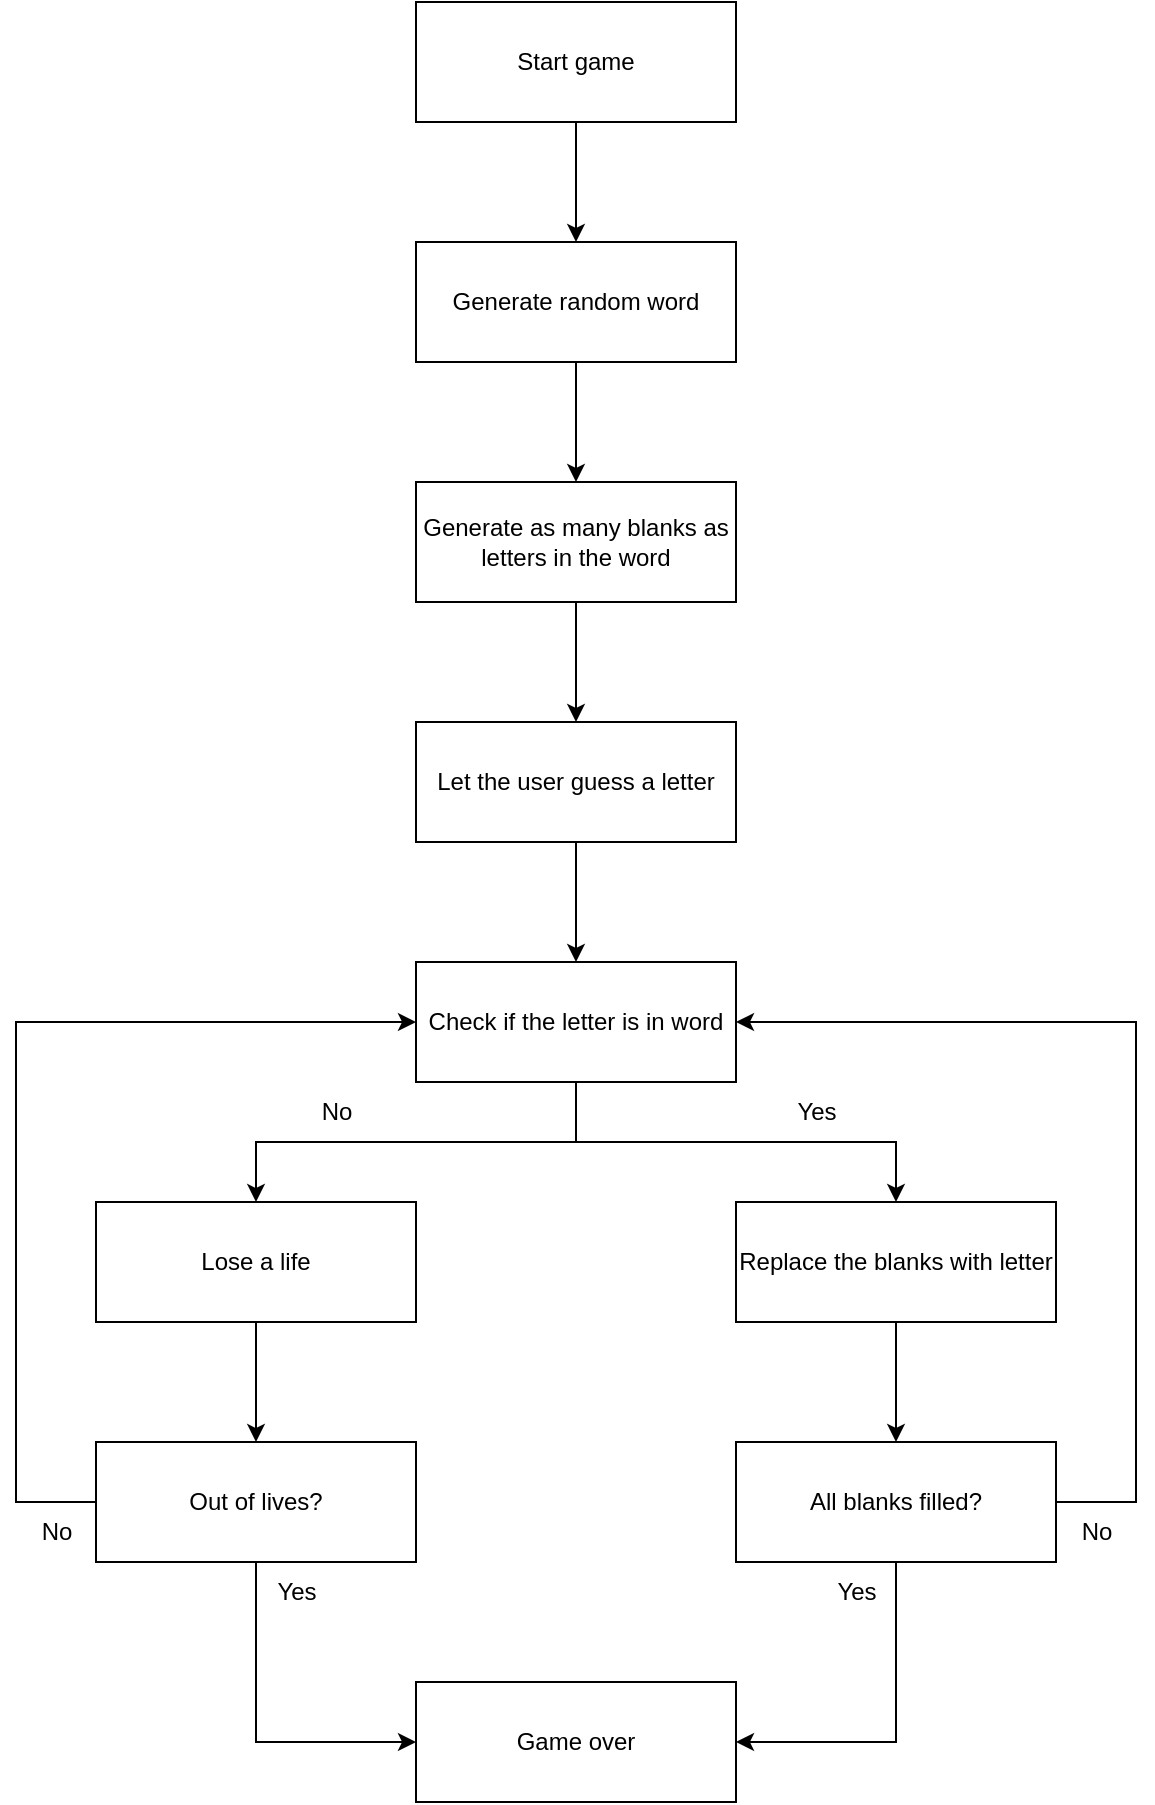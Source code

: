 <mxfile version="20.1.1" type="github">
  <diagram id="B9vkcCeWgGfELzokaTUt" name="Page-1">
    <mxGraphModel dx="1882" dy="982" grid="1" gridSize="10" guides="1" tooltips="1" connect="1" arrows="1" fold="1" page="1" pageScale="1" pageWidth="850" pageHeight="1100" math="0" shadow="0">
      <root>
        <mxCell id="0" />
        <mxCell id="1" parent="0" />
        <mxCell id="Ds8pJCFX1MpGEIdiu_Ss-23" style="edgeStyle=orthogonalEdgeStyle;rounded=0;orthogonalLoop=1;jettySize=auto;html=1;exitX=0.5;exitY=1;exitDx=0;exitDy=0;entryX=0.5;entryY=0;entryDx=0;entryDy=0;" edge="1" parent="1" source="Ds8pJCFX1MpGEIdiu_Ss-1" target="Ds8pJCFX1MpGEIdiu_Ss-21">
          <mxGeometry relative="1" as="geometry" />
        </mxCell>
        <mxCell id="Ds8pJCFX1MpGEIdiu_Ss-1" value="Start game" style="rounded=0;whiteSpace=wrap;html=1;" vertex="1" parent="1">
          <mxGeometry x="360" y="40" width="160" height="60" as="geometry" />
        </mxCell>
        <mxCell id="Ds8pJCFX1MpGEIdiu_Ss-11" style="edgeStyle=orthogonalEdgeStyle;rounded=0;orthogonalLoop=1;jettySize=auto;html=1;exitX=0.5;exitY=1;exitDx=0;exitDy=0;entryX=0.5;entryY=0;entryDx=0;entryDy=0;" edge="1" parent="1" source="Ds8pJCFX1MpGEIdiu_Ss-4" target="Ds8pJCFX1MpGEIdiu_Ss-5">
          <mxGeometry relative="1" as="geometry" />
        </mxCell>
        <mxCell id="Ds8pJCFX1MpGEIdiu_Ss-4" value="Let the user guess a letter" style="rounded=0;whiteSpace=wrap;html=1;" vertex="1" parent="1">
          <mxGeometry x="360" y="400" width="160" height="60" as="geometry" />
        </mxCell>
        <mxCell id="Ds8pJCFX1MpGEIdiu_Ss-34" style="edgeStyle=orthogonalEdgeStyle;rounded=0;orthogonalLoop=1;jettySize=auto;html=1;entryX=0.5;entryY=0;entryDx=0;entryDy=0;" edge="1" parent="1" source="Ds8pJCFX1MpGEIdiu_Ss-5" target="Ds8pJCFX1MpGEIdiu_Ss-30">
          <mxGeometry relative="1" as="geometry">
            <mxPoint x="280" y="630" as="targetPoint" />
          </mxGeometry>
        </mxCell>
        <mxCell id="Ds8pJCFX1MpGEIdiu_Ss-35" style="edgeStyle=orthogonalEdgeStyle;rounded=0;orthogonalLoop=1;jettySize=auto;html=1;exitX=0.5;exitY=1;exitDx=0;exitDy=0;" edge="1" parent="1" source="Ds8pJCFX1MpGEIdiu_Ss-5" target="Ds8pJCFX1MpGEIdiu_Ss-29">
          <mxGeometry relative="1" as="geometry" />
        </mxCell>
        <mxCell id="Ds8pJCFX1MpGEIdiu_Ss-5" value="Check if the letter is in word" style="rounded=0;whiteSpace=wrap;html=1;" vertex="1" parent="1">
          <mxGeometry x="360" y="520" width="160" height="60" as="geometry" />
        </mxCell>
        <mxCell id="Ds8pJCFX1MpGEIdiu_Ss-24" style="edgeStyle=orthogonalEdgeStyle;rounded=0;orthogonalLoop=1;jettySize=auto;html=1;exitX=0.5;exitY=1;exitDx=0;exitDy=0;" edge="1" parent="1" source="Ds8pJCFX1MpGEIdiu_Ss-21" target="Ds8pJCFX1MpGEIdiu_Ss-22">
          <mxGeometry relative="1" as="geometry" />
        </mxCell>
        <mxCell id="Ds8pJCFX1MpGEIdiu_Ss-21" value="Generate random word" style="rounded=0;whiteSpace=wrap;html=1;" vertex="1" parent="1">
          <mxGeometry x="360" y="160" width="160" height="60" as="geometry" />
        </mxCell>
        <mxCell id="Ds8pJCFX1MpGEIdiu_Ss-25" style="edgeStyle=orthogonalEdgeStyle;rounded=0;orthogonalLoop=1;jettySize=auto;html=1;exitX=0.5;exitY=1;exitDx=0;exitDy=0;entryX=0.5;entryY=0;entryDx=0;entryDy=0;" edge="1" parent="1" source="Ds8pJCFX1MpGEIdiu_Ss-22" target="Ds8pJCFX1MpGEIdiu_Ss-4">
          <mxGeometry relative="1" as="geometry" />
        </mxCell>
        <mxCell id="Ds8pJCFX1MpGEIdiu_Ss-22" value="Generate as many blanks as letters in the word" style="rounded=0;whiteSpace=wrap;html=1;" vertex="1" parent="1">
          <mxGeometry x="360" y="280" width="160" height="60" as="geometry" />
        </mxCell>
        <mxCell id="Ds8pJCFX1MpGEIdiu_Ss-40" style="edgeStyle=orthogonalEdgeStyle;rounded=0;orthogonalLoop=1;jettySize=auto;html=1;entryX=0.5;entryY=0;entryDx=0;entryDy=0;" edge="1" parent="1" source="Ds8pJCFX1MpGEIdiu_Ss-29" target="Ds8pJCFX1MpGEIdiu_Ss-32">
          <mxGeometry relative="1" as="geometry" />
        </mxCell>
        <mxCell id="Ds8pJCFX1MpGEIdiu_Ss-29" value="Replace the blanks with letter" style="rounded=0;whiteSpace=wrap;html=1;" vertex="1" parent="1">
          <mxGeometry x="520" y="640" width="160" height="60" as="geometry" />
        </mxCell>
        <mxCell id="Ds8pJCFX1MpGEIdiu_Ss-42" style="edgeStyle=orthogonalEdgeStyle;rounded=0;orthogonalLoop=1;jettySize=auto;html=1;exitX=0.5;exitY=1;exitDx=0;exitDy=0;entryX=0.5;entryY=0;entryDx=0;entryDy=0;" edge="1" parent="1" source="Ds8pJCFX1MpGEIdiu_Ss-30" target="Ds8pJCFX1MpGEIdiu_Ss-31">
          <mxGeometry relative="1" as="geometry" />
        </mxCell>
        <mxCell id="Ds8pJCFX1MpGEIdiu_Ss-30" value="Lose a life" style="rounded=0;whiteSpace=wrap;html=1;" vertex="1" parent="1">
          <mxGeometry x="200" y="640" width="160" height="60" as="geometry" />
        </mxCell>
        <mxCell id="Ds8pJCFX1MpGEIdiu_Ss-43" style="edgeStyle=orthogonalEdgeStyle;rounded=0;orthogonalLoop=1;jettySize=auto;html=1;exitX=0.5;exitY=1;exitDx=0;exitDy=0;entryX=0;entryY=0.5;entryDx=0;entryDy=0;" edge="1" parent="1" source="Ds8pJCFX1MpGEIdiu_Ss-31" target="Ds8pJCFX1MpGEIdiu_Ss-33">
          <mxGeometry relative="1" as="geometry" />
        </mxCell>
        <mxCell id="Ds8pJCFX1MpGEIdiu_Ss-48" style="edgeStyle=orthogonalEdgeStyle;rounded=0;orthogonalLoop=1;jettySize=auto;html=1;exitX=0;exitY=0.5;exitDx=0;exitDy=0;entryX=0;entryY=0.5;entryDx=0;entryDy=0;" edge="1" parent="1" source="Ds8pJCFX1MpGEIdiu_Ss-31" target="Ds8pJCFX1MpGEIdiu_Ss-5">
          <mxGeometry relative="1" as="geometry">
            <Array as="points">
              <mxPoint x="160" y="790" />
              <mxPoint x="160" y="550" />
            </Array>
          </mxGeometry>
        </mxCell>
        <mxCell id="Ds8pJCFX1MpGEIdiu_Ss-31" value="Out of lives?" style="rounded=0;whiteSpace=wrap;html=1;" vertex="1" parent="1">
          <mxGeometry x="200" y="760" width="160" height="60" as="geometry" />
        </mxCell>
        <mxCell id="Ds8pJCFX1MpGEIdiu_Ss-44" style="edgeStyle=orthogonalEdgeStyle;rounded=0;orthogonalLoop=1;jettySize=auto;html=1;exitX=0.5;exitY=1;exitDx=0;exitDy=0;entryX=1;entryY=0.5;entryDx=0;entryDy=0;" edge="1" parent="1" source="Ds8pJCFX1MpGEIdiu_Ss-32" target="Ds8pJCFX1MpGEIdiu_Ss-33">
          <mxGeometry relative="1" as="geometry" />
        </mxCell>
        <mxCell id="Ds8pJCFX1MpGEIdiu_Ss-47" style="edgeStyle=orthogonalEdgeStyle;rounded=0;orthogonalLoop=1;jettySize=auto;html=1;exitX=1;exitY=0.5;exitDx=0;exitDy=0;entryX=1;entryY=0.5;entryDx=0;entryDy=0;" edge="1" parent="1" source="Ds8pJCFX1MpGEIdiu_Ss-32" target="Ds8pJCFX1MpGEIdiu_Ss-5">
          <mxGeometry relative="1" as="geometry">
            <Array as="points">
              <mxPoint x="720" y="790" />
              <mxPoint x="720" y="550" />
            </Array>
          </mxGeometry>
        </mxCell>
        <mxCell id="Ds8pJCFX1MpGEIdiu_Ss-32" value="All blanks filled?" style="rounded=0;whiteSpace=wrap;html=1;" vertex="1" parent="1">
          <mxGeometry x="520" y="760" width="160" height="60" as="geometry" />
        </mxCell>
        <mxCell id="Ds8pJCFX1MpGEIdiu_Ss-33" value="Game over" style="rounded=0;whiteSpace=wrap;html=1;" vertex="1" parent="1">
          <mxGeometry x="360" y="880" width="160" height="60" as="geometry" />
        </mxCell>
        <mxCell id="Ds8pJCFX1MpGEIdiu_Ss-36" value="No" style="text;html=1;align=center;verticalAlign=middle;resizable=0;points=[];autosize=1;strokeColor=none;fillColor=none;" vertex="1" parent="1">
          <mxGeometry x="300" y="580" width="40" height="30" as="geometry" />
        </mxCell>
        <mxCell id="Ds8pJCFX1MpGEIdiu_Ss-39" value="Yes" style="text;html=1;align=center;verticalAlign=middle;resizable=0;points=[];autosize=1;strokeColor=none;fillColor=none;" vertex="1" parent="1">
          <mxGeometry x="540" y="580" width="40" height="30" as="geometry" />
        </mxCell>
        <mxCell id="Ds8pJCFX1MpGEIdiu_Ss-45" value="Yes" style="text;html=1;align=center;verticalAlign=middle;resizable=0;points=[];autosize=1;strokeColor=none;fillColor=none;" vertex="1" parent="1">
          <mxGeometry x="560" y="820" width="40" height="30" as="geometry" />
        </mxCell>
        <mxCell id="Ds8pJCFX1MpGEIdiu_Ss-46" value="Yes" style="text;html=1;align=center;verticalAlign=middle;resizable=0;points=[];autosize=1;strokeColor=none;fillColor=none;" vertex="1" parent="1">
          <mxGeometry x="280" y="820" width="40" height="30" as="geometry" />
        </mxCell>
        <mxCell id="Ds8pJCFX1MpGEIdiu_Ss-49" value="No" style="text;html=1;align=center;verticalAlign=middle;resizable=0;points=[];autosize=1;strokeColor=none;fillColor=none;" vertex="1" parent="1">
          <mxGeometry x="160" y="790" width="40" height="30" as="geometry" />
        </mxCell>
        <mxCell id="Ds8pJCFX1MpGEIdiu_Ss-50" value="No" style="text;html=1;align=center;verticalAlign=middle;resizable=0;points=[];autosize=1;strokeColor=none;fillColor=none;" vertex="1" parent="1">
          <mxGeometry x="680" y="790" width="40" height="30" as="geometry" />
        </mxCell>
      </root>
    </mxGraphModel>
  </diagram>
</mxfile>
